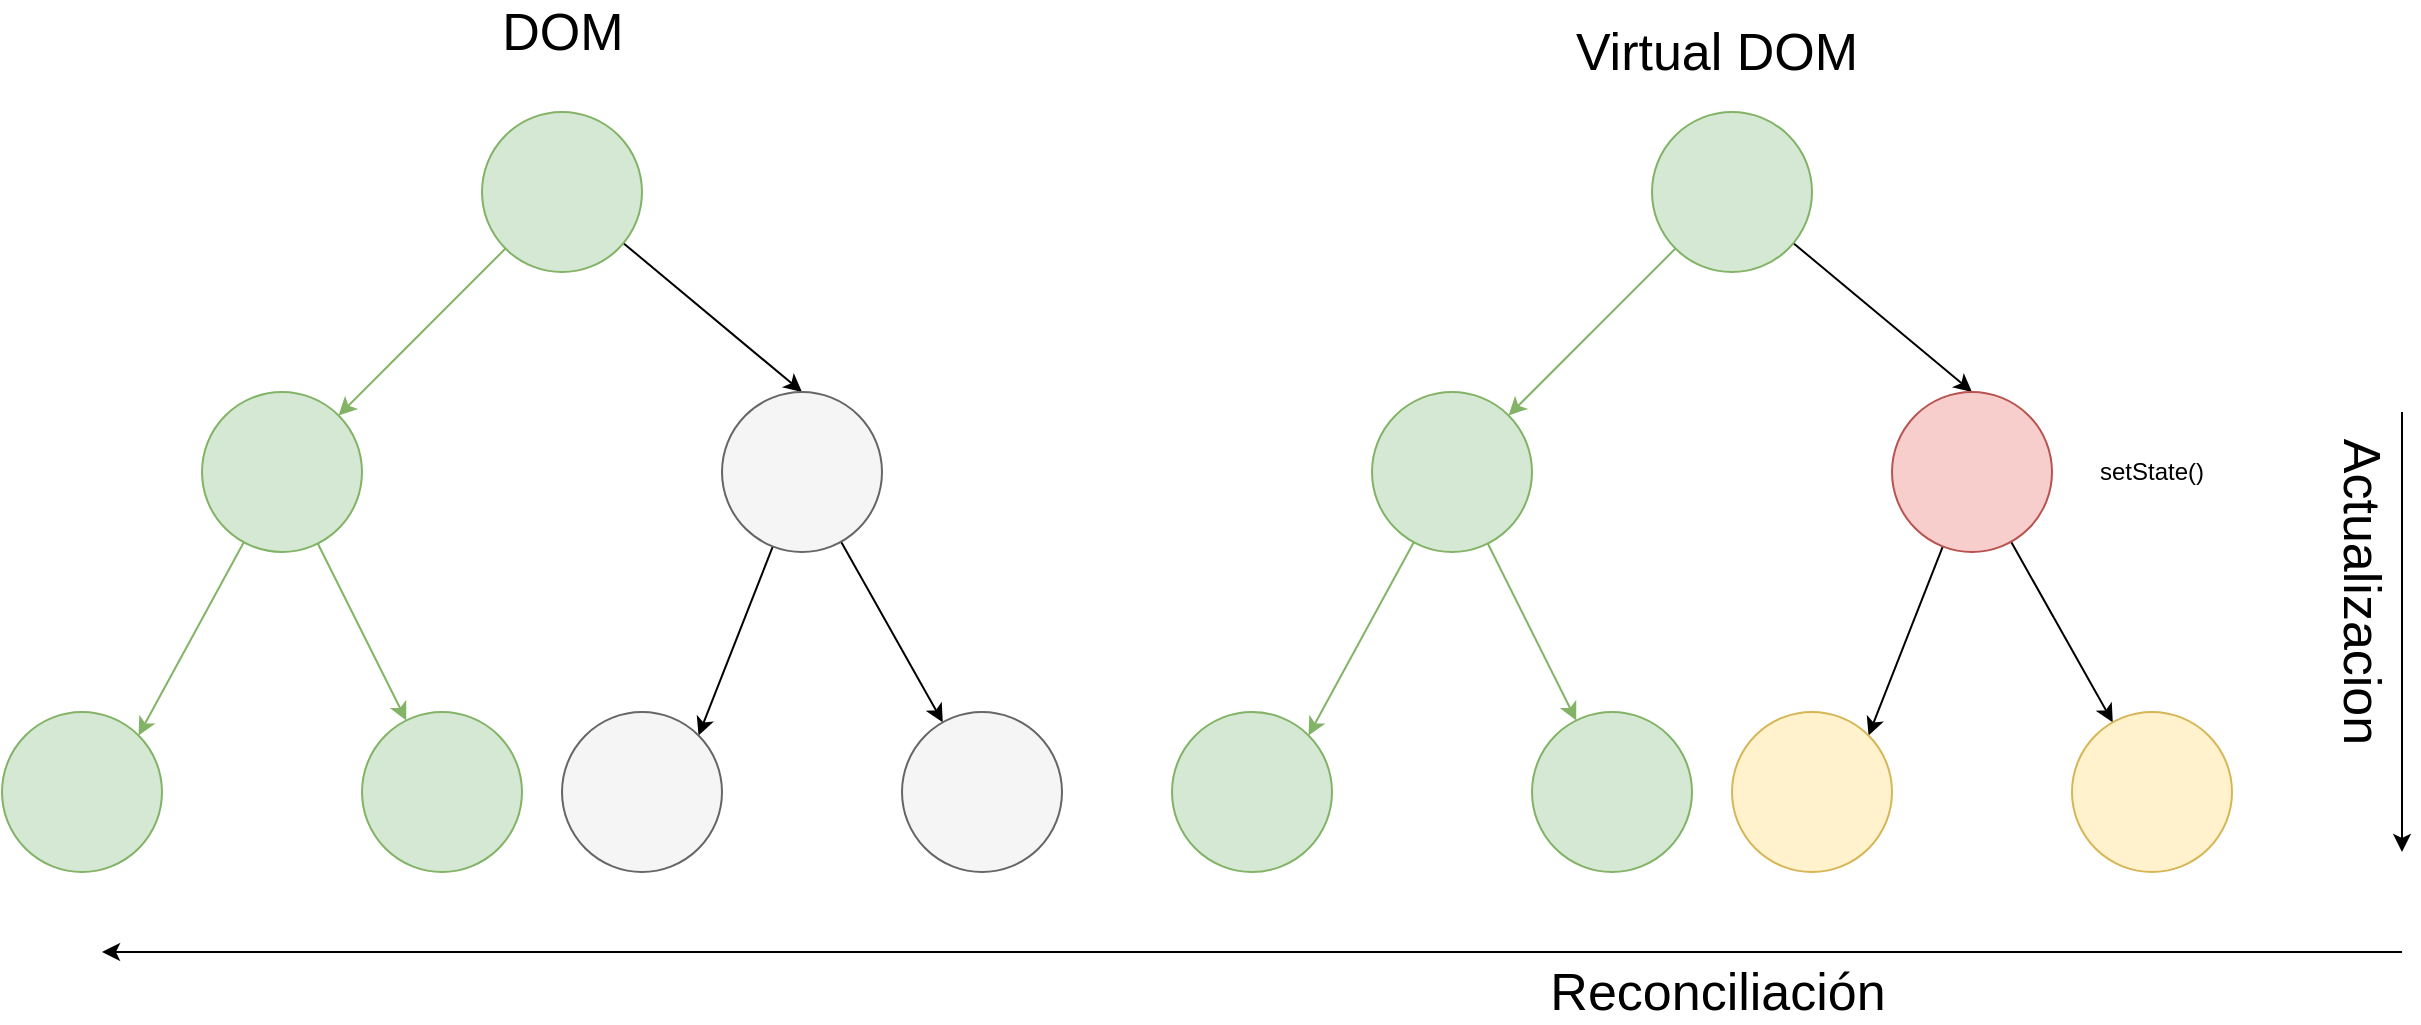 <mxfile version="12.6.5" type="device"><diagram id="ch1fJiTgAaxgxbU0DBpx" name="Page-1"><mxGraphModel dx="1929" dy="1000" grid="1" gridSize="10" guides="1" tooltips="1" connect="1" arrows="1" fold="1" page="1" pageScale="1" pageWidth="827" pageHeight="1169" math="0" shadow="0"><root><mxCell id="0"/><mxCell id="1" parent="0"/><mxCell id="cympinwXJe-QF812n5cS-4" value="" style="rounded=0;orthogonalLoop=1;jettySize=auto;html=1;fillColor=#d5e8d4;strokeColor=#82b366;" edge="1" parent="1" source="cympinwXJe-QF812n5cS-1" target="cympinwXJe-QF812n5cS-2"><mxGeometry relative="1" as="geometry"/></mxCell><mxCell id="cympinwXJe-QF812n5cS-18" style="edgeStyle=none;rounded=0;orthogonalLoop=1;jettySize=auto;html=1;entryX=0.5;entryY=0;entryDx=0;entryDy=0;" edge="1" parent="1" source="cympinwXJe-QF812n5cS-1" target="cympinwXJe-QF812n5cS-15"><mxGeometry relative="1" as="geometry"/></mxCell><mxCell id="cympinwXJe-QF812n5cS-1" value="" style="ellipse;whiteSpace=wrap;html=1;aspect=fixed;fillColor=#d5e8d4;strokeColor=#82b366;" vertex="1" parent="1"><mxGeometry x="395" y="210" width="80" height="80" as="geometry"/></mxCell><mxCell id="cympinwXJe-QF812n5cS-8" style="edgeStyle=none;rounded=0;orthogonalLoop=1;jettySize=auto;html=1;entryX=1;entryY=0;entryDx=0;entryDy=0;fillColor=#d5e8d4;strokeColor=#82b366;" edge="1" parent="1" source="cympinwXJe-QF812n5cS-2" target="cympinwXJe-QF812n5cS-6"><mxGeometry relative="1" as="geometry"/></mxCell><mxCell id="cympinwXJe-QF812n5cS-9" style="edgeStyle=none;rounded=0;orthogonalLoop=1;jettySize=auto;html=1;fillColor=#d5e8d4;strokeColor=#82b366;" edge="1" parent="1" source="cympinwXJe-QF812n5cS-2" target="cympinwXJe-QF812n5cS-7"><mxGeometry relative="1" as="geometry"/></mxCell><mxCell id="cympinwXJe-QF812n5cS-2" value="" style="ellipse;whiteSpace=wrap;html=1;aspect=fixed;fillColor=#d5e8d4;strokeColor=#82b366;" vertex="1" parent="1"><mxGeometry x="255" y="350" width="80" height="80" as="geometry"/></mxCell><mxCell id="cympinwXJe-QF812n5cS-6" value="" style="ellipse;whiteSpace=wrap;html=1;aspect=fixed;fillColor=#d5e8d4;strokeColor=#82b366;" vertex="1" parent="1"><mxGeometry x="155" y="510" width="80" height="80" as="geometry"/></mxCell><mxCell id="cympinwXJe-QF812n5cS-7" value="" style="ellipse;whiteSpace=wrap;html=1;aspect=fixed;fillColor=#d5e8d4;strokeColor=#82b366;" vertex="1" parent="1"><mxGeometry x="335" y="510" width="80" height="80" as="geometry"/></mxCell><mxCell id="cympinwXJe-QF812n5cS-13" style="edgeStyle=none;rounded=0;orthogonalLoop=1;jettySize=auto;html=1;entryX=1;entryY=0;entryDx=0;entryDy=0;" edge="1" parent="1" source="cympinwXJe-QF812n5cS-15" target="cympinwXJe-QF812n5cS-16"><mxGeometry relative="1" as="geometry"/></mxCell><mxCell id="cympinwXJe-QF812n5cS-14" style="edgeStyle=none;rounded=0;orthogonalLoop=1;jettySize=auto;html=1;" edge="1" parent="1" source="cympinwXJe-QF812n5cS-15" target="cympinwXJe-QF812n5cS-17"><mxGeometry relative="1" as="geometry"/></mxCell><mxCell id="cympinwXJe-QF812n5cS-15" value="" style="ellipse;whiteSpace=wrap;html=1;aspect=fixed;fillColor=#f8cecc;strokeColor=#b85450;" vertex="1" parent="1"><mxGeometry x="515" y="350" width="80" height="80" as="geometry"/></mxCell><mxCell id="cympinwXJe-QF812n5cS-16" value="" style="ellipse;whiteSpace=wrap;html=1;aspect=fixed;fillColor=#fff2cc;strokeColor=#d6b656;" vertex="1" parent="1"><mxGeometry x="435" y="510" width="80" height="80" as="geometry"/></mxCell><mxCell id="cympinwXJe-QF812n5cS-17" value="" style="ellipse;whiteSpace=wrap;html=1;aspect=fixed;fillColor=#fff2cc;strokeColor=#d6b656;" vertex="1" parent="1"><mxGeometry x="605" y="510" width="80" height="80" as="geometry"/></mxCell><mxCell id="cympinwXJe-QF812n5cS-19" value="Virtual DOM" style="text;html=1;strokeColor=none;fillColor=none;align=center;verticalAlign=middle;whiteSpace=wrap;rounded=0;fontSize=26;" vertex="1" parent="1"><mxGeometry x="260" y="170" width="335" height="20" as="geometry"/></mxCell><mxCell id="cympinwXJe-QF812n5cS-20" value="setState()" style="text;html=1;strokeColor=none;fillColor=none;align=center;verticalAlign=middle;whiteSpace=wrap;rounded=0;" vertex="1" parent="1"><mxGeometry x="625" y="380" width="40" height="20" as="geometry"/></mxCell><mxCell id="cympinwXJe-QF812n5cS-21" value="" style="endArrow=classic;html=1;fontSize=26;" edge="1" parent="1"><mxGeometry width="50" height="50" relative="1" as="geometry"><mxPoint x="770" y="360" as="sourcePoint"/><mxPoint x="770" y="580" as="targetPoint"/></mxGeometry></mxCell><mxCell id="cympinwXJe-QF812n5cS-23" value="Actualizacion" style="text;html=1;strokeColor=none;fillColor=none;align=center;verticalAlign=middle;whiteSpace=wrap;rounded=0;fontSize=26;rotation=90;" vertex="1" parent="1"><mxGeometry x="730" y="440" width="40" height="20" as="geometry"/></mxCell><mxCell id="cympinwXJe-QF812n5cS-26" value="" style="endArrow=classic;html=1;fontSize=26;" edge="1" parent="1"><mxGeometry width="50" height="50" relative="1" as="geometry"><mxPoint x="770" y="630" as="sourcePoint"/><mxPoint x="-380" y="630" as="targetPoint"/></mxGeometry></mxCell><mxCell id="cympinwXJe-QF812n5cS-27" value="Reconciliación" style="text;html=1;strokeColor=none;fillColor=none;align=center;verticalAlign=middle;whiteSpace=wrap;rounded=0;fontSize=26;" vertex="1" parent="1"><mxGeometry x="407.5" y="640" width="40" height="20" as="geometry"/></mxCell><mxCell id="cympinwXJe-QF812n5cS-28" value="" style="rounded=0;orthogonalLoop=1;jettySize=auto;html=1;fillColor=#d5e8d4;strokeColor=#82b366;" edge="1" parent="1" source="cympinwXJe-QF812n5cS-30" target="cympinwXJe-QF812n5cS-33"><mxGeometry relative="1" as="geometry"/></mxCell><mxCell id="cympinwXJe-QF812n5cS-29" style="edgeStyle=none;rounded=0;orthogonalLoop=1;jettySize=auto;html=1;entryX=0.5;entryY=0;entryDx=0;entryDy=0;" edge="1" parent="1" source="cympinwXJe-QF812n5cS-30" target="cympinwXJe-QF812n5cS-38"><mxGeometry relative="1" as="geometry"/></mxCell><mxCell id="cympinwXJe-QF812n5cS-30" value="" style="ellipse;whiteSpace=wrap;html=1;aspect=fixed;fillColor=#d5e8d4;strokeColor=#82b366;" vertex="1" parent="1"><mxGeometry x="-190" y="210" width="80" height="80" as="geometry"/></mxCell><mxCell id="cympinwXJe-QF812n5cS-31" style="edgeStyle=none;rounded=0;orthogonalLoop=1;jettySize=auto;html=1;entryX=1;entryY=0;entryDx=0;entryDy=0;fillColor=#d5e8d4;strokeColor=#82b366;" edge="1" parent="1" source="cympinwXJe-QF812n5cS-33" target="cympinwXJe-QF812n5cS-34"><mxGeometry relative="1" as="geometry"/></mxCell><mxCell id="cympinwXJe-QF812n5cS-32" style="edgeStyle=none;rounded=0;orthogonalLoop=1;jettySize=auto;html=1;fillColor=#d5e8d4;strokeColor=#82b366;" edge="1" parent="1" source="cympinwXJe-QF812n5cS-33" target="cympinwXJe-QF812n5cS-35"><mxGeometry relative="1" as="geometry"/></mxCell><mxCell id="cympinwXJe-QF812n5cS-33" value="" style="ellipse;whiteSpace=wrap;html=1;aspect=fixed;fillColor=#d5e8d4;strokeColor=#82b366;" vertex="1" parent="1"><mxGeometry x="-330" y="350" width="80" height="80" as="geometry"/></mxCell><mxCell id="cympinwXJe-QF812n5cS-34" value="" style="ellipse;whiteSpace=wrap;html=1;aspect=fixed;fillColor=#d5e8d4;strokeColor=#82b366;" vertex="1" parent="1"><mxGeometry x="-430" y="510" width="80" height="80" as="geometry"/></mxCell><mxCell id="cympinwXJe-QF812n5cS-35" value="" style="ellipse;whiteSpace=wrap;html=1;aspect=fixed;fillColor=#d5e8d4;strokeColor=#82b366;" vertex="1" parent="1"><mxGeometry x="-250" y="510" width="80" height="80" as="geometry"/></mxCell><mxCell id="cympinwXJe-QF812n5cS-36" style="edgeStyle=none;rounded=0;orthogonalLoop=1;jettySize=auto;html=1;entryX=1;entryY=0;entryDx=0;entryDy=0;" edge="1" parent="1" source="cympinwXJe-QF812n5cS-38" target="cympinwXJe-QF812n5cS-39"><mxGeometry relative="1" as="geometry"/></mxCell><mxCell id="cympinwXJe-QF812n5cS-37" style="edgeStyle=none;rounded=0;orthogonalLoop=1;jettySize=auto;html=1;" edge="1" parent="1" source="cympinwXJe-QF812n5cS-38" target="cympinwXJe-QF812n5cS-40"><mxGeometry relative="1" as="geometry"/></mxCell><mxCell id="cympinwXJe-QF812n5cS-38" value="" style="ellipse;whiteSpace=wrap;html=1;aspect=fixed;fillColor=#f5f5f5;strokeColor=#666666;fontColor=#333333;" vertex="1" parent="1"><mxGeometry x="-70" y="350" width="80" height="80" as="geometry"/></mxCell><mxCell id="cympinwXJe-QF812n5cS-39" value="" style="ellipse;whiteSpace=wrap;html=1;aspect=fixed;fillColor=#f5f5f5;strokeColor=#666666;fontColor=#333333;" vertex="1" parent="1"><mxGeometry x="-150" y="510" width="80" height="80" as="geometry"/></mxCell><mxCell id="cympinwXJe-QF812n5cS-40" value="" style="ellipse;whiteSpace=wrap;html=1;aspect=fixed;fillColor=#f5f5f5;strokeColor=#666666;fontColor=#333333;" vertex="1" parent="1"><mxGeometry x="20" y="510" width="80" height="80" as="geometry"/></mxCell><mxCell id="cympinwXJe-QF812n5cS-42" value="DOM" style="text;html=1;strokeColor=none;fillColor=none;align=center;verticalAlign=middle;whiteSpace=wrap;rounded=0;fontSize=26;" vertex="1" parent="1"><mxGeometry x="-317.5" y="160" width="335" height="20" as="geometry"/></mxCell></root></mxGraphModel></diagram></mxfile>